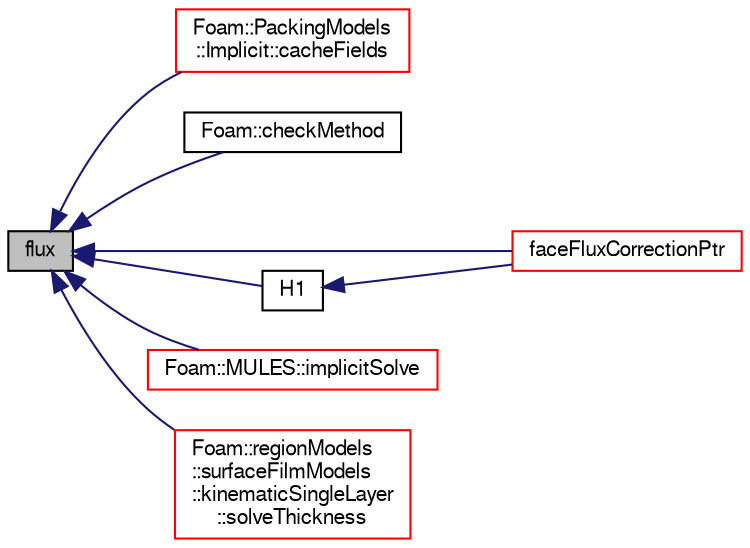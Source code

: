 digraph "flux"
{
  bgcolor="transparent";
  edge [fontname="FreeSans",fontsize="10",labelfontname="FreeSans",labelfontsize="10"];
  node [fontname="FreeSans",fontsize="10",shape=record];
  rankdir="LR";
  Node5583 [label="flux",height=0.2,width=0.4,color="black", fillcolor="grey75", style="filled", fontcolor="black"];
  Node5583 -> Node5584 [dir="back",color="midnightblue",fontsize="10",style="solid",fontname="FreeSans"];
  Node5584 [label="Foam::PackingModels\l::Implicit::cacheFields",height=0.2,width=0.4,color="red",URL="$a24254.html#a6005414ac27ae3e0b5a783ba216c1906",tooltip="Calculate the inter particles stresses. "];
  Node5583 -> Node5586 [dir="back",color="midnightblue",fontsize="10",style="solid",fontname="FreeSans"];
  Node5586 [label="Foam::checkMethod",height=0.2,width=0.4,color="black",URL="$a21124.html#af7c5aac53b9e18ea8377a3c3a973114b"];
  Node5583 -> Node5587 [dir="back",color="midnightblue",fontsize="10",style="solid",fontname="FreeSans"];
  Node5587 [label="faceFluxCorrectionPtr",height=0.2,width=0.4,color="red",URL="$a22358.html#abca4d525cb7a95854e0bbc373847fef2",tooltip="Return pointer to face-flux non-orthogonal correction field. "];
  Node5583 -> Node5592 [dir="back",color="midnightblue",fontsize="10",style="solid",fontname="FreeSans"];
  Node5592 [label="H1",height=0.2,width=0.4,color="black",URL="$a22358.html#a37a6a42b79a9f56f28f79fab26072d51",tooltip="Return H(1) "];
  Node5592 -> Node5587 [dir="back",color="midnightblue",fontsize="10",style="solid",fontname="FreeSans"];
  Node5583 -> Node5593 [dir="back",color="midnightblue",fontsize="10",style="solid",fontname="FreeSans"];
  Node5593 [label="Foam::MULES::implicitSolve",height=0.2,width=0.4,color="red",URL="$a21136.html#af3ebc5af31512182ee43a56e994f4aaf"];
  Node5583 -> Node5596 [dir="back",color="midnightblue",fontsize="10",style="solid",fontname="FreeSans"];
  Node5596 [label="Foam::regionModels\l::surfaceFilmModels\l::kinematicSingleLayer\l::solveThickness",height=0.2,width=0.4,color="red",URL="$a29042.html#a38ccae6e6751502d71d2490fca96a516",tooltip="Solve coupled velocity-thickness equations. "];
}
